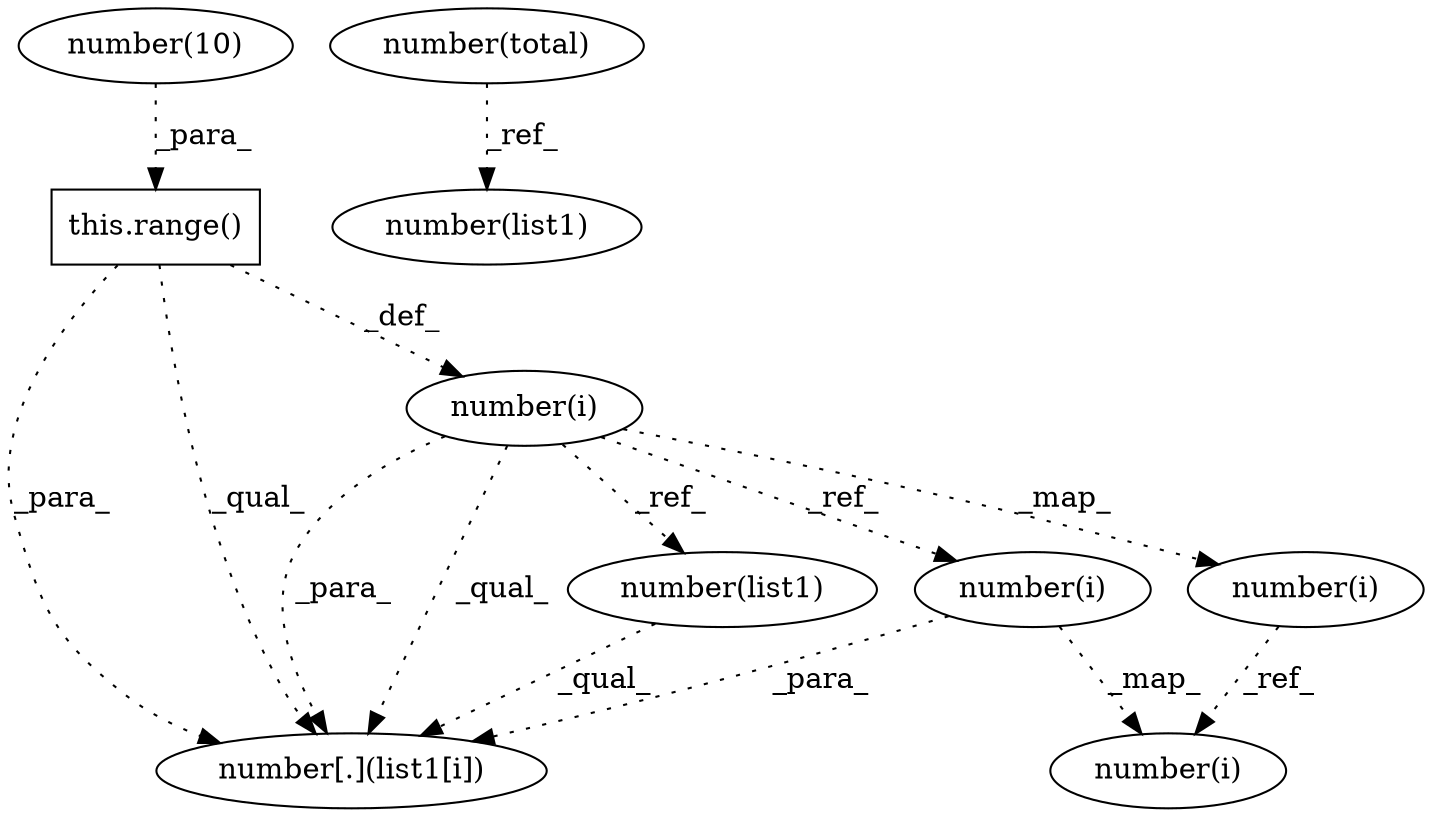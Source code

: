 digraph G {
1 [label="number[.](list1[i])" shape=ellipse]
2 [label="number(i)" shape=ellipse]
3 [label="number(list1)" shape=ellipse]
4 [label="number(list1)" shape=ellipse]
5 [label="number(10)" shape=ellipse]
6 [label="this.range()" shape=box]
7 [label="number(i)" shape=ellipse]
8 [label="number(i)" shape=ellipse]
9 [label="number(total)" shape=ellipse]
10 [label="number(i)" shape=ellipse]
4 -> 1 [label="_qual_" style=dotted];
8 -> 1 [label="_para_" style=dotted];
7 -> 1 [label="_para_" style=dotted];
6 -> 1 [label="_para_" style=dotted];
7 -> 1 [label="_qual_" style=dotted];
6 -> 1 [label="_qual_" style=dotted];
10 -> 2 [label="_ref_" style=dotted];
8 -> 2 [label="_map_" style=dotted];
9 -> 3 [label="_ref_" style=dotted];
7 -> 4 [label="_ref_" style=dotted];
5 -> 6 [label="_para_" style=dotted];
6 -> 7 [label="_def_" style=dotted];
7 -> 8 [label="_ref_" style=dotted];
7 -> 10 [label="_map_" style=dotted];
}
